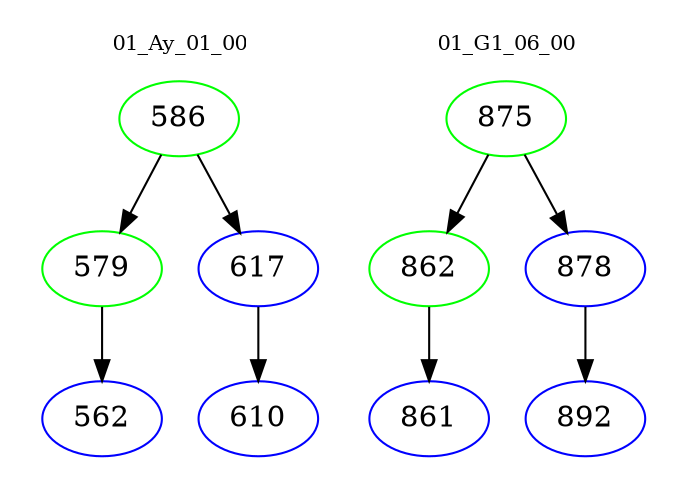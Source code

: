 digraph{
subgraph cluster_0 {
color = white
label = "01_Ay_01_00";
fontsize=10;
T0_586 [label="586", color="green"]
T0_586 -> T0_579 [color="black"]
T0_579 [label="579", color="green"]
T0_579 -> T0_562 [color="black"]
T0_562 [label="562", color="blue"]
T0_586 -> T0_617 [color="black"]
T0_617 [label="617", color="blue"]
T0_617 -> T0_610 [color="black"]
T0_610 [label="610", color="blue"]
}
subgraph cluster_1 {
color = white
label = "01_G1_06_00";
fontsize=10;
T1_875 [label="875", color="green"]
T1_875 -> T1_862 [color="black"]
T1_862 [label="862", color="green"]
T1_862 -> T1_861 [color="black"]
T1_861 [label="861", color="blue"]
T1_875 -> T1_878 [color="black"]
T1_878 [label="878", color="blue"]
T1_878 -> T1_892 [color="black"]
T1_892 [label="892", color="blue"]
}
}
